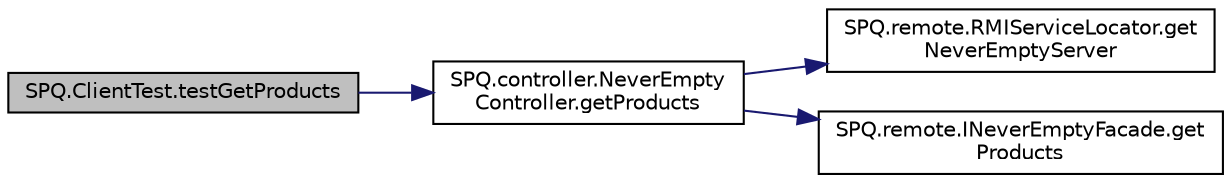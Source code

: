 digraph "SPQ.ClientTest.testGetProducts"
{
  edge [fontname="Helvetica",fontsize="10",labelfontname="Helvetica",labelfontsize="10"];
  node [fontname="Helvetica",fontsize="10",shape=record];
  rankdir="LR";
  Node8 [label="SPQ.ClientTest.testGetProducts",height=0.2,width=0.4,color="black", fillcolor="grey75", style="filled", fontcolor="black"];
  Node8 -> Node9 [color="midnightblue",fontsize="10",style="solid",fontname="Helvetica"];
  Node9 [label="SPQ.controller.NeverEmpty\lController.getProducts",height=0.2,width=0.4,color="black", fillcolor="white", style="filled",URL="$class_s_p_q_1_1controller_1_1_never_empty_controller.html#ace99d4d39979b72d620871475a4817f9"];
  Node9 -> Node10 [color="midnightblue",fontsize="10",style="solid",fontname="Helvetica"];
  Node10 [label="SPQ.remote.RMIServiceLocator.get\lNeverEmptyServer",height=0.2,width=0.4,color="black", fillcolor="white", style="filled",URL="$class_s_p_q_1_1remote_1_1_r_m_i_service_locator.html#a19d79d8b31c278a127bf921895d889ae"];
  Node9 -> Node11 [color="midnightblue",fontsize="10",style="solid",fontname="Helvetica"];
  Node11 [label="SPQ.remote.INeverEmptyFacade.get\lProducts",height=0.2,width=0.4,color="black", fillcolor="white", style="filled",URL="$interface_s_p_q_1_1remote_1_1_i_never_empty_facade.html#a62d4a1747b8ba90f451fc9f9343055f3"];
}
